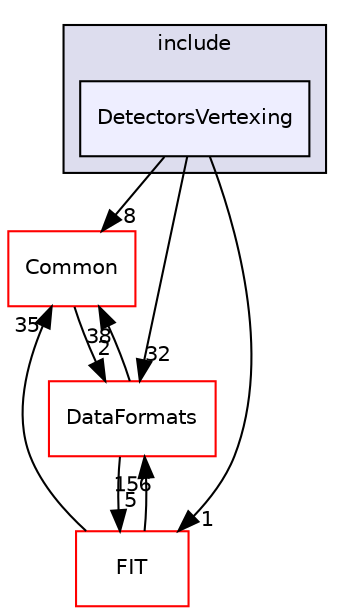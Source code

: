 digraph "/home/travis/build/AliceO2Group/AliceO2/Detectors/Vertexing/include/DetectorsVertexing" {
  bgcolor=transparent;
  compound=true
  node [ fontsize="10", fontname="Helvetica"];
  edge [ labelfontsize="10", labelfontname="Helvetica"];
  subgraph clusterdir_685195b2337b28da095e36f150390e16 {
    graph [ bgcolor="#ddddee", pencolor="black", label="include" fontname="Helvetica", fontsize="10", URL="dir_685195b2337b28da095e36f150390e16.html"]
  dir_45cc1e4cbf5f078eedb3b50b87acd505 [shape=box, label="DetectorsVertexing", style="filled", fillcolor="#eeeeff", pencolor="black", URL="dir_45cc1e4cbf5f078eedb3b50b87acd505.html"];
  }
  dir_4ab6b4cc6a7edbff49100e9123df213f [shape=box label="Common" color="red" URL="dir_4ab6b4cc6a7edbff49100e9123df213f.html"];
  dir_d14e88a79bca429480864605ee348cef [shape=box label="FIT" color="red" URL="dir_d14e88a79bca429480864605ee348cef.html"];
  dir_2171f7ec022c5423887b07c69b2f5b48 [shape=box label="DataFormats" color="red" URL="dir_2171f7ec022c5423887b07c69b2f5b48.html"];
  dir_4ab6b4cc6a7edbff49100e9123df213f->dir_2171f7ec022c5423887b07c69b2f5b48 [headlabel="2", labeldistance=1.5 headhref="dir_000036_000090.html"];
  dir_d14e88a79bca429480864605ee348cef->dir_4ab6b4cc6a7edbff49100e9123df213f [headlabel="35", labeldistance=1.5 headhref="dir_000180_000036.html"];
  dir_d14e88a79bca429480864605ee348cef->dir_2171f7ec022c5423887b07c69b2f5b48 [headlabel="156", labeldistance=1.5 headhref="dir_000180_000090.html"];
  dir_45cc1e4cbf5f078eedb3b50b87acd505->dir_4ab6b4cc6a7edbff49100e9123df213f [headlabel="8", labeldistance=1.5 headhref="dir_000701_000036.html"];
  dir_45cc1e4cbf5f078eedb3b50b87acd505->dir_d14e88a79bca429480864605ee348cef [headlabel="1", labeldistance=1.5 headhref="dir_000701_000180.html"];
  dir_45cc1e4cbf5f078eedb3b50b87acd505->dir_2171f7ec022c5423887b07c69b2f5b48 [headlabel="32", labeldistance=1.5 headhref="dir_000701_000090.html"];
  dir_2171f7ec022c5423887b07c69b2f5b48->dir_4ab6b4cc6a7edbff49100e9123df213f [headlabel="38", labeldistance=1.5 headhref="dir_000090_000036.html"];
  dir_2171f7ec022c5423887b07c69b2f5b48->dir_d14e88a79bca429480864605ee348cef [headlabel="5", labeldistance=1.5 headhref="dir_000090_000180.html"];
}
